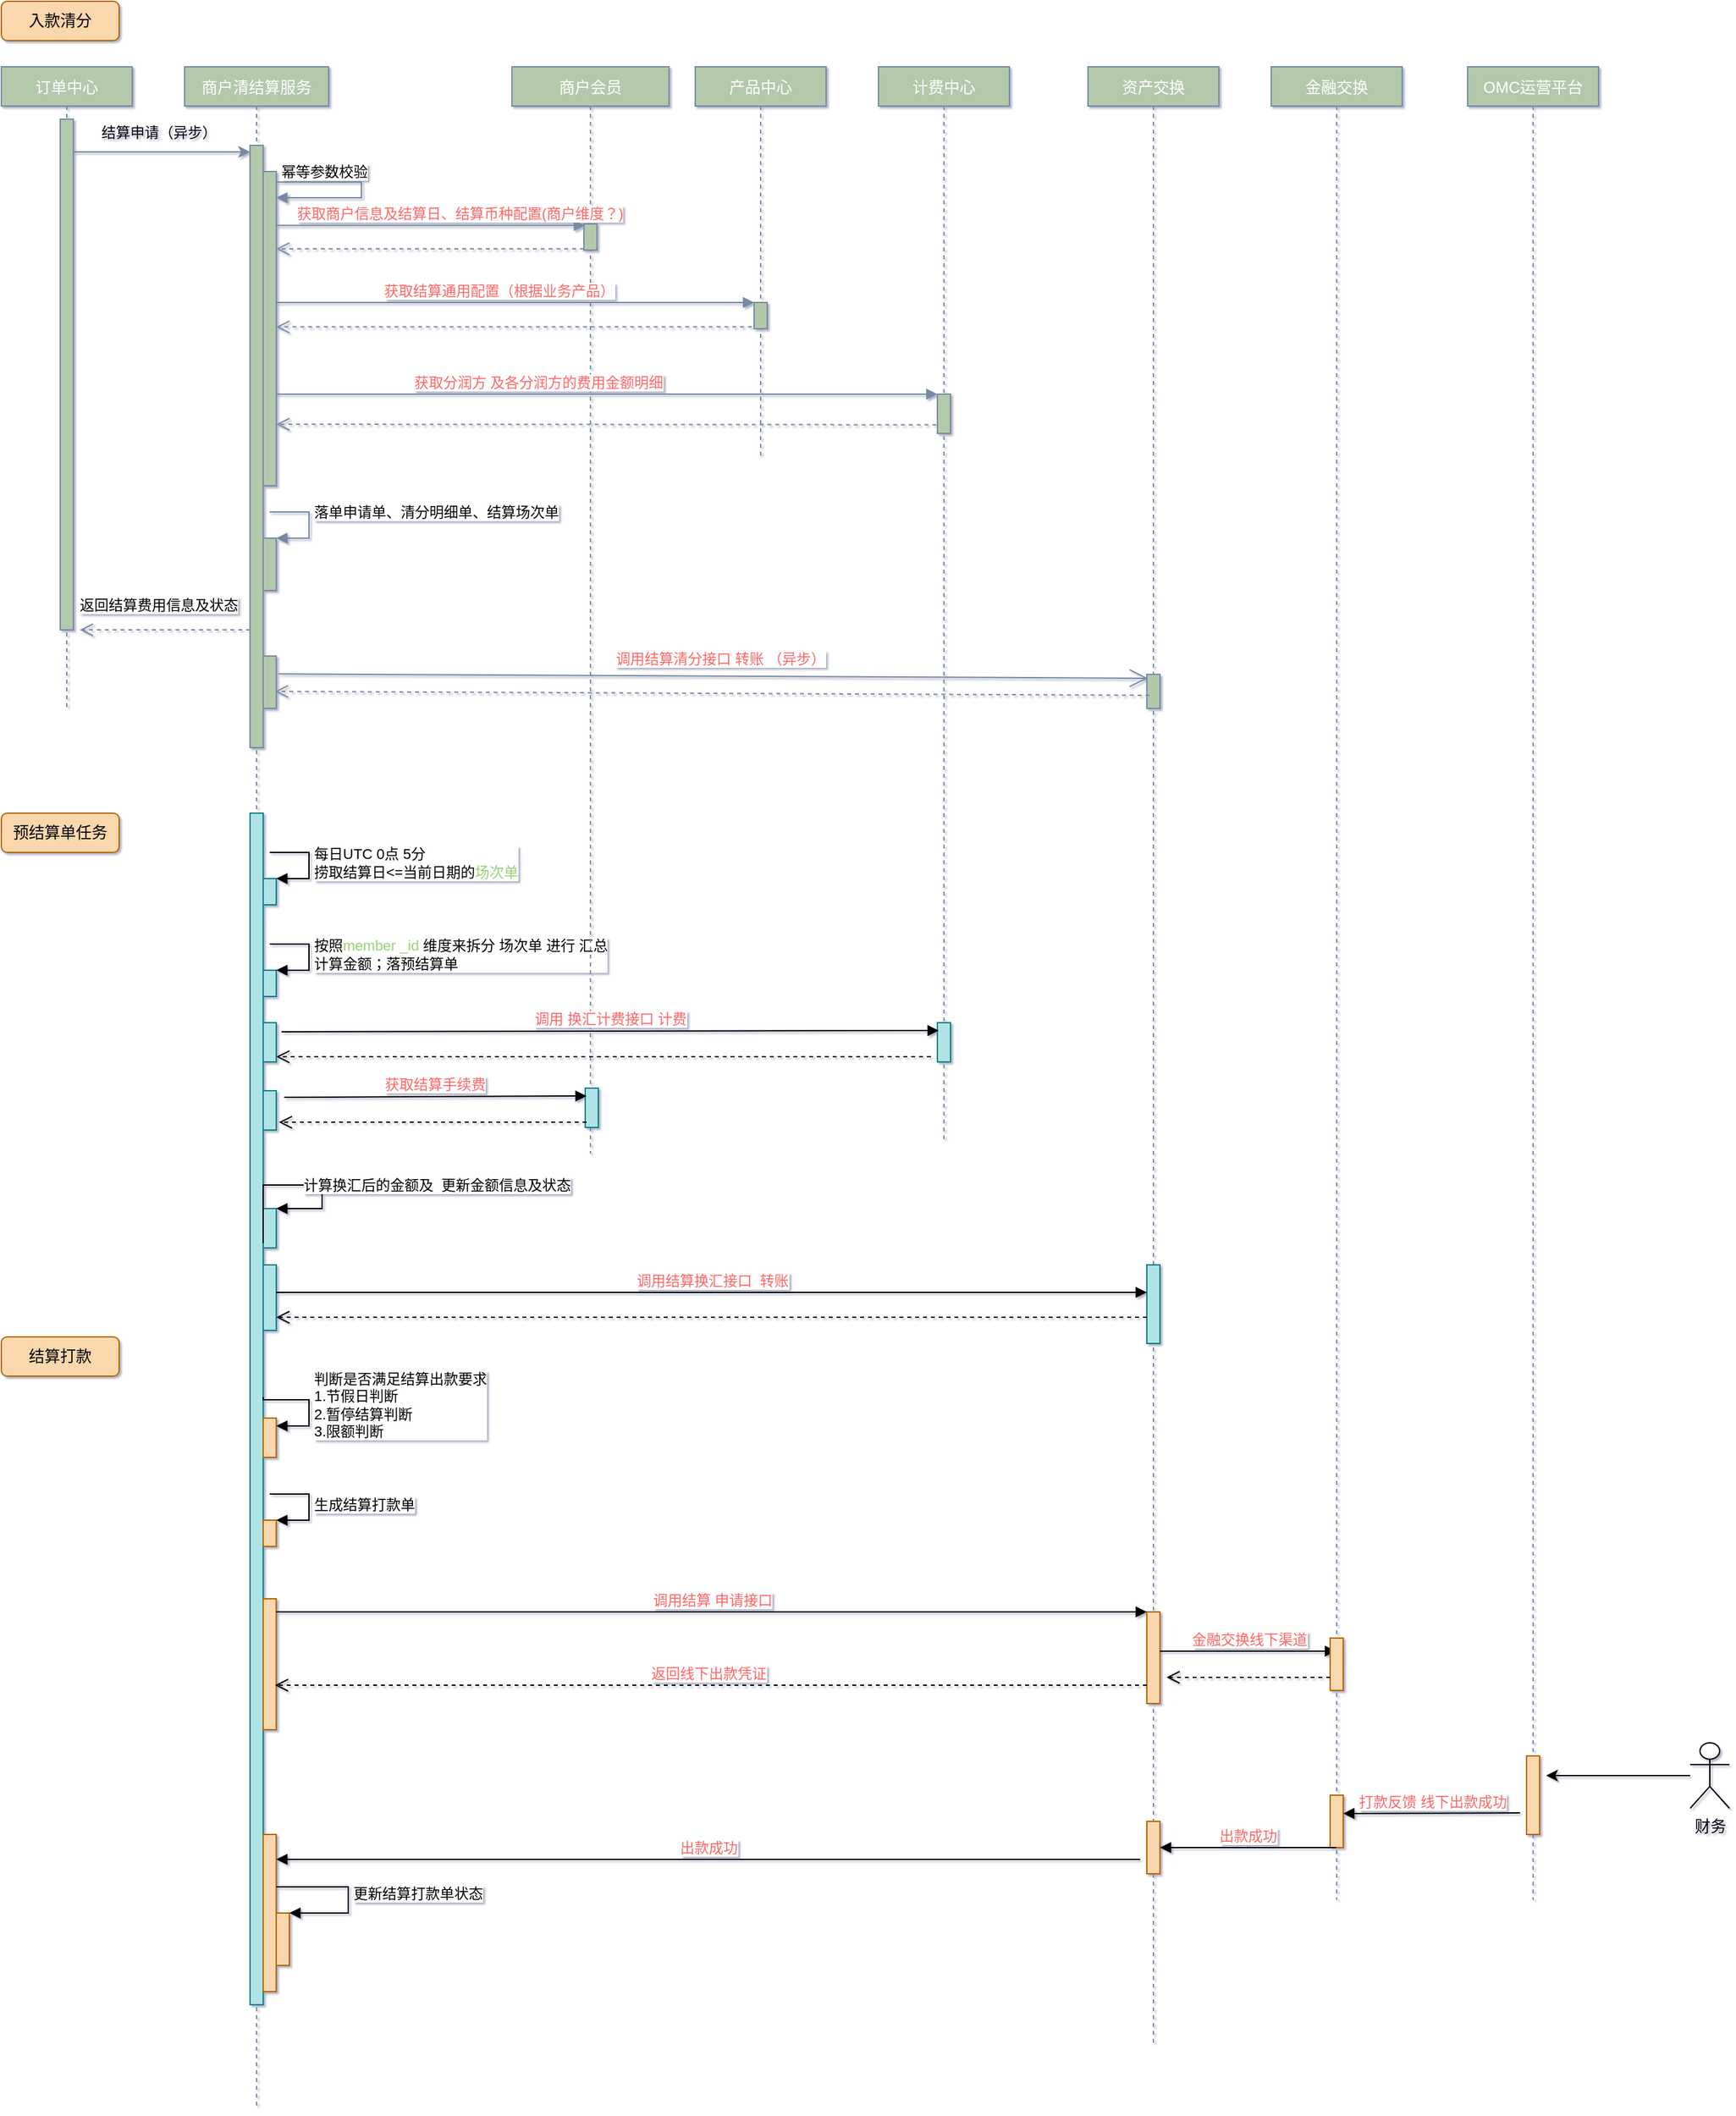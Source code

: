 <mxfile version="15.8.8" type="github">
  <diagram id="kgpKYQtTHZ0yAKxKKP6v" name="Page-1">
    <mxGraphModel dx="1422" dy="754" grid="1" gridSize="10" guides="1" tooltips="1" connect="1" arrows="1" fold="1" page="1" pageScale="1" pageWidth="850" pageHeight="1100" math="0" shadow="1">
      <root>
        <mxCell id="0" />
        <mxCell id="1" parent="0" />
        <mxCell id="3nuBFxr9cyL0pnOWT2aG-1" value="订单中心" style="shape=umlLifeline;perimeter=lifelinePerimeter;container=1;collapsible=0;recursiveResize=0;shadow=0;strokeWidth=1;fillColor=#B2C9AB;strokeColor=#788AA3;fontColor=#FFFFFF;rounded=0;size=30;" parent="1" vertex="1">
          <mxGeometry x="20" y="60" width="100" height="490" as="geometry" />
        </mxCell>
        <mxCell id="3nuBFxr9cyL0pnOWT2aG-2" value="" style="points=[];perimeter=orthogonalPerimeter;shadow=0;strokeWidth=1;fillColor=#B2C9AB;strokeColor=#788AA3;fontColor=#46495D;rounded=0;" parent="3nuBFxr9cyL0pnOWT2aG-1" vertex="1">
          <mxGeometry x="45" y="40" width="10" height="390" as="geometry" />
        </mxCell>
        <mxCell id="3nuBFxr9cyL0pnOWT2aG-5" value="商户清结算服务" style="shape=umlLifeline;perimeter=lifelinePerimeter;container=1;collapsible=0;recursiveResize=0;shadow=0;strokeWidth=1;fillColor=#B2C9AB;strokeColor=#788AA3;fontColor=#FFFFFF;rounded=0;size=30;" parent="1" vertex="1">
          <mxGeometry x="160" y="60" width="110" height="1560" as="geometry" />
        </mxCell>
        <mxCell id="3nuBFxr9cyL0pnOWT2aG-6" value="" style="points=[];perimeter=orthogonalPerimeter;shadow=0;strokeWidth=1;fillColor=#B2C9AB;strokeColor=#788AA3;fontColor=#46495D;rounded=0;" parent="3nuBFxr9cyL0pnOWT2aG-5" vertex="1">
          <mxGeometry x="50" y="60" width="10" height="460" as="geometry" />
        </mxCell>
        <mxCell id="3R4pQPPEvZektnw-kuWU-23" value="" style="html=1;points=[];perimeter=orthogonalPerimeter;fontSize=11;fontColor=#000000;strokeColor=#788AA3;fillColor=#B2C9AB;" parent="3nuBFxr9cyL0pnOWT2aG-5" vertex="1">
          <mxGeometry x="60" y="80" width="10" height="240" as="geometry" />
        </mxCell>
        <mxCell id="3R4pQPPEvZektnw-kuWU-24" value="幂等参数校验" style="edgeStyle=orthogonalEdgeStyle;html=1;align=left;spacingLeft=2;endArrow=block;rounded=0;fontSize=11;fontColor=#000000;strokeColor=#788AA3;fillColor=#B2C9AB;curved=0;exitX=1.003;exitY=0.207;exitDx=0;exitDy=0;exitPerimeter=0;" parent="3nuBFxr9cyL0pnOWT2aG-5" source="3R4pQPPEvZektnw-kuWU-23" target="3R4pQPPEvZektnw-kuWU-23" edge="1">
          <mxGeometry x="-0.546" y="8" relative="1" as="geometry">
            <mxPoint x="105" y="60" as="sourcePoint" />
            <Array as="points">
              <mxPoint x="135" y="88" />
              <mxPoint x="135" y="100" />
            </Array>
            <mxPoint as="offset" />
          </mxGeometry>
        </mxCell>
        <mxCell id="3R4pQPPEvZektnw-kuWU-55" value="" style="html=1;points=[];perimeter=orthogonalPerimeter;fontSize=11;fontColor=#000000;strokeColor=#788AA3;fillColor=#B2C9AB;" parent="3nuBFxr9cyL0pnOWT2aG-5" vertex="1">
          <mxGeometry x="60" y="360" width="10" height="40" as="geometry" />
        </mxCell>
        <mxCell id="3R4pQPPEvZektnw-kuWU-56" value="落单申请单、清分明细单、结算场次单" style="edgeStyle=orthogonalEdgeStyle;html=1;align=left;spacingLeft=2;endArrow=block;rounded=0;entryX=1;entryY=0;fontSize=11;fontColor=#000000;strokeColor=#788AA3;strokeWidth=1;fillColor=#B2C9AB;curved=0;jumpStyle=none;" parent="3nuBFxr9cyL0pnOWT2aG-5" target="3R4pQPPEvZektnw-kuWU-55" edge="1">
          <mxGeometry x="-0.2" relative="1" as="geometry">
            <mxPoint x="65" y="340" as="sourcePoint" />
            <Array as="points">
              <mxPoint x="95" y="340" />
            </Array>
            <mxPoint as="offset" />
          </mxGeometry>
        </mxCell>
        <mxCell id="3R4pQPPEvZektnw-kuWU-63" value="返回结算费用信息及状态" style="html=1;verticalAlign=bottom;endArrow=open;dashed=1;endSize=8;fontSize=11;fontColor=#000000;strokeColor=#788AA3;strokeWidth=1;fillColor=#B2C9AB;curved=0;jumpStyle=none;" parent="3nuBFxr9cyL0pnOWT2aG-5" edge="1">
          <mxGeometry x="0.077" y="-10" relative="1" as="geometry">
            <mxPoint x="50" y="430" as="sourcePoint" />
            <mxPoint x="-80" y="430" as="targetPoint" />
            <mxPoint as="offset" />
          </mxGeometry>
        </mxCell>
        <mxCell id="3R4pQPPEvZektnw-kuWU-64" value="" style="html=1;points=[];perimeter=orthogonalPerimeter;fontSize=11;fontColor=#000000;strokeColor=#788AA3;fillColor=#B2C9AB;" parent="3nuBFxr9cyL0pnOWT2aG-5" vertex="1">
          <mxGeometry x="60" y="450" width="10" height="40" as="geometry" />
        </mxCell>
        <mxCell id="f1Uz_l8zpaSuN-_0KSKf-5" value="" style="html=1;points=[];perimeter=orthogonalPerimeter;fillColor=#b0e3e6;strokeColor=#0e8088;" vertex="1" parent="3nuBFxr9cyL0pnOWT2aG-5">
          <mxGeometry x="50" y="570" width="10" height="910" as="geometry" />
        </mxCell>
        <mxCell id="f1Uz_l8zpaSuN-_0KSKf-6" value="" style="html=1;points=[];perimeter=orthogonalPerimeter;fillColor=#b0e3e6;strokeColor=#0e8088;" vertex="1" parent="3nuBFxr9cyL0pnOWT2aG-5">
          <mxGeometry x="60" y="620" width="10" height="20" as="geometry" />
        </mxCell>
        <mxCell id="f1Uz_l8zpaSuN-_0KSKf-7" value="每日UTC 0点 5分 &lt;br&gt;捞取结算日&amp;lt;=当前日期的&lt;font color=&quot;#97d077&quot;&gt;场次单&lt;/font&gt;" style="edgeStyle=orthogonalEdgeStyle;html=1;align=left;spacingLeft=2;endArrow=block;rounded=0;entryX=1;entryY=0;" edge="1" target="f1Uz_l8zpaSuN-_0KSKf-6" parent="3nuBFxr9cyL0pnOWT2aG-5">
          <mxGeometry relative="1" as="geometry">
            <mxPoint x="65" y="600" as="sourcePoint" />
            <Array as="points">
              <mxPoint x="95" y="600" />
            </Array>
          </mxGeometry>
        </mxCell>
        <mxCell id="f1Uz_l8zpaSuN-_0KSKf-10" value="" style="html=1;points=[];perimeter=orthogonalPerimeter;fillColor=#b0e3e6;strokeColor=#0e8088;" vertex="1" parent="3nuBFxr9cyL0pnOWT2aG-5">
          <mxGeometry x="60" y="690" width="10" height="20" as="geometry" />
        </mxCell>
        <mxCell id="f1Uz_l8zpaSuN-_0KSKf-11" value="&lt;font color=&quot;#000000&quot;&gt;按照&lt;/font&gt;&lt;font color=&quot;#97d077&quot;&gt;member _id&lt;/font&gt;&lt;font color=&quot;#000000&quot;&gt; 维度来拆分 场次单 进行 汇总&lt;br&gt;计算金额；落预结算单&lt;/font&gt;" style="edgeStyle=orthogonalEdgeStyle;html=1;align=left;spacingLeft=2;endArrow=block;rounded=0;entryX=1;entryY=0;fontColor=#FF6666;" edge="1" target="f1Uz_l8zpaSuN-_0KSKf-10" parent="3nuBFxr9cyL0pnOWT2aG-5">
          <mxGeometry relative="1" as="geometry">
            <mxPoint x="65" y="670" as="sourcePoint" />
            <Array as="points">
              <mxPoint x="95" y="670" />
            </Array>
          </mxGeometry>
        </mxCell>
        <mxCell id="f1Uz_l8zpaSuN-_0KSKf-12" value="" style="html=1;points=[];perimeter=orthogonalPerimeter;fillColor=#b0e3e6;strokeColor=#0e8088;" vertex="1" parent="3nuBFxr9cyL0pnOWT2aG-5">
          <mxGeometry x="60" y="915" width="10" height="50" as="geometry" />
        </mxCell>
        <mxCell id="f1Uz_l8zpaSuN-_0KSKf-17" value="" style="html=1;points=[];perimeter=orthogonalPerimeter;fillColor=#b0e3e6;strokeColor=#0e8088;" vertex="1" parent="3nuBFxr9cyL0pnOWT2aG-5">
          <mxGeometry x="60" y="872" width="10" height="30" as="geometry" />
        </mxCell>
        <mxCell id="f1Uz_l8zpaSuN-_0KSKf-18" value="&lt;font color=&quot;#000000&quot;&gt;计算换汇后的金额及&amp;nbsp; 更新金额信息及状态&lt;/font&gt;" style="edgeStyle=orthogonalEdgeStyle;html=1;align=left;spacingLeft=2;endArrow=block;rounded=0;entryX=1;entryY=0;fontColor=#97D077;exitX=1;exitY=0.741;exitDx=0;exitDy=0;exitPerimeter=0;" edge="1" target="f1Uz_l8zpaSuN-_0KSKf-17" parent="3nuBFxr9cyL0pnOWT2aG-5">
          <mxGeometry relative="1" as="geometry">
            <mxPoint x="60" y="898.4" as="sourcePoint" />
            <Array as="points">
              <mxPoint x="105" y="854" />
              <mxPoint x="105" y="872" />
            </Array>
          </mxGeometry>
        </mxCell>
        <mxCell id="f1Uz_l8zpaSuN-_0KSKf-20" value="" style="html=1;points=[];perimeter=orthogonalPerimeter;fillColor=#fad7ac;strokeColor=#b46504;" vertex="1" parent="3nuBFxr9cyL0pnOWT2aG-5">
          <mxGeometry x="60" y="1032" width="10" height="30" as="geometry" />
        </mxCell>
        <mxCell id="f1Uz_l8zpaSuN-_0KSKf-21" value="判断是否满足结算出款要求&lt;br&gt;1.节假日判断 &lt;br&gt;2.暂停结算判断 &lt;br&gt;3.限额判断" style="edgeStyle=orthogonalEdgeStyle;html=1;align=left;spacingLeft=2;endArrow=block;rounded=0;entryX=1;entryY=0;fontColor=#000000;exitX=1;exitY=0.795;exitDx=0;exitDy=0;exitPerimeter=0;" edge="1" parent="3nuBFxr9cyL0pnOWT2aG-5">
          <mxGeometry relative="1" as="geometry">
            <mxPoint x="60" y="1016" as="sourcePoint" />
            <Array as="points">
              <mxPoint x="60" y="1018" />
              <mxPoint x="95" y="1018" />
              <mxPoint x="95" y="1038" />
            </Array>
            <mxPoint x="70" y="1038" as="targetPoint" />
          </mxGeometry>
        </mxCell>
        <mxCell id="f1Uz_l8zpaSuN-_0KSKf-25" value="" style="html=1;points=[];perimeter=orthogonalPerimeter;fillColor=#b0e3e6;strokeColor=#0e8088;" vertex="1" parent="3nuBFxr9cyL0pnOWT2aG-5">
          <mxGeometry x="60" y="730" width="10" height="30" as="geometry" />
        </mxCell>
        <mxCell id="f1Uz_l8zpaSuN-_0KSKf-30" value="" style="html=1;points=[];perimeter=orthogonalPerimeter;fillColor=#fad7ac;strokeColor=#b46504;" vertex="1" parent="3nuBFxr9cyL0pnOWT2aG-5">
          <mxGeometry x="60" y="1110" width="10" height="20" as="geometry" />
        </mxCell>
        <mxCell id="f1Uz_l8zpaSuN-_0KSKf-31" value="生成结算打款单" style="edgeStyle=orthogonalEdgeStyle;html=1;align=left;spacingLeft=2;endArrow=block;rounded=0;entryX=1;entryY=0;fontColor=#000000;" edge="1" target="f1Uz_l8zpaSuN-_0KSKf-30" parent="3nuBFxr9cyL0pnOWT2aG-5">
          <mxGeometry relative="1" as="geometry">
            <mxPoint x="65" y="1090" as="sourcePoint" />
            <Array as="points">
              <mxPoint x="95" y="1090" />
            </Array>
          </mxGeometry>
        </mxCell>
        <mxCell id="f1Uz_l8zpaSuN-_0KSKf-35" value="" style="html=1;points=[];perimeter=orthogonalPerimeter;fillColor=#fad7ac;strokeColor=#b46504;" vertex="1" parent="3nuBFxr9cyL0pnOWT2aG-5">
          <mxGeometry x="60" y="1170" width="10" height="100" as="geometry" />
        </mxCell>
        <mxCell id="f1Uz_l8zpaSuN-_0KSKf-58" value="" style="html=1;points=[];perimeter=orthogonalPerimeter;fillColor=#fad7ac;strokeColor=#b46504;" vertex="1" parent="3nuBFxr9cyL0pnOWT2aG-5">
          <mxGeometry x="60" y="1350" width="10" height="120" as="geometry" />
        </mxCell>
        <mxCell id="f1Uz_l8zpaSuN-_0KSKf-61" value="" style="html=1;points=[];perimeter=orthogonalPerimeter;fillColor=#fad7ac;strokeColor=#b46504;" vertex="1" parent="3nuBFxr9cyL0pnOWT2aG-5">
          <mxGeometry x="70" y="1410" width="10" height="40" as="geometry" />
        </mxCell>
        <mxCell id="f1Uz_l8zpaSuN-_0KSKf-62" value="更新结算打款单状态" style="edgeStyle=orthogonalEdgeStyle;html=1;align=left;spacingLeft=2;endArrow=block;rounded=0;entryX=1;entryY=0;fontColor=#000000;" edge="1" target="f1Uz_l8zpaSuN-_0KSKf-61" parent="3nuBFxr9cyL0pnOWT2aG-5" source="f1Uz_l8zpaSuN-_0KSKf-58">
          <mxGeometry relative="1" as="geometry">
            <mxPoint x="95" y="1360" as="sourcePoint" />
            <Array as="points">
              <mxPoint x="125" y="1390" />
              <mxPoint x="125" y="1410" />
            </Array>
          </mxGeometry>
        </mxCell>
        <mxCell id="3R4pQPPEvZektnw-kuWU-1" value="计费中心" style="shape=umlLifeline;perimeter=lifelinePerimeter;container=1;collapsible=0;recursiveResize=0;shadow=0;strokeWidth=1;fillColor=#B2C9AB;strokeColor=#788AA3;fontColor=#FFFFFF;rounded=0;size=30;" parent="1" vertex="1">
          <mxGeometry x="690" y="60" width="100" height="820" as="geometry" />
        </mxCell>
        <mxCell id="3R4pQPPEvZektnw-kuWU-52" value="" style="html=1;points=[];perimeter=orthogonalPerimeter;fontSize=11;fontColor=#000000;strokeColor=#788AA3;fillColor=#B2C9AB;" parent="3R4pQPPEvZektnw-kuWU-1" vertex="1">
          <mxGeometry x="45" y="250" width="10" height="30" as="geometry" />
        </mxCell>
        <mxCell id="f1Uz_l8zpaSuN-_0KSKf-22" value="" style="html=1;points=[];perimeter=orthogonalPerimeter;fillColor=#b0e3e6;strokeColor=#0e8088;" vertex="1" parent="3R4pQPPEvZektnw-kuWU-1">
          <mxGeometry x="45" y="730" width="10" height="30" as="geometry" />
        </mxCell>
        <mxCell id="3R4pQPPEvZektnw-kuWU-9" value="资产交换" style="shape=umlLifeline;perimeter=lifelinePerimeter;container=1;collapsible=0;recursiveResize=0;shadow=0;strokeWidth=1;fillColor=#B2C9AB;strokeColor=#788AA3;fontColor=#FFFFFF;rounded=0;size=30;" parent="1" vertex="1">
          <mxGeometry x="850" y="60" width="100" height="1510" as="geometry" />
        </mxCell>
        <mxCell id="3R4pQPPEvZektnw-kuWU-57" value="" style="html=1;points=[];perimeter=orthogonalPerimeter;fontSize=11;fontColor=#000000;strokeColor=#788AA3;fillColor=#B2C9AB;" parent="3R4pQPPEvZektnw-kuWU-9" vertex="1">
          <mxGeometry x="45" y="464" width="10" height="26" as="geometry" />
        </mxCell>
        <mxCell id="f1Uz_l8zpaSuN-_0KSKf-8" value="" style="html=1;points=[];perimeter=orthogonalPerimeter;fillColor=#b0e3e6;strokeColor=#0e8088;" vertex="1" parent="3R4pQPPEvZektnw-kuWU-9">
          <mxGeometry x="45" y="915" width="10" height="60" as="geometry" />
        </mxCell>
        <mxCell id="f1Uz_l8zpaSuN-_0KSKf-16" value="" style="html=1;verticalAlign=bottom;endArrow=open;dashed=1;endSize=8;rounded=0;fontColor=#97D077;" edge="1" parent="3R4pQPPEvZektnw-kuWU-9" target="f1Uz_l8zpaSuN-_0KSKf-12">
          <mxGeometry relative="1" as="geometry">
            <mxPoint x="45" y="955" as="sourcePoint" />
            <mxPoint x="-35" y="955" as="targetPoint" />
          </mxGeometry>
        </mxCell>
        <mxCell id="f1Uz_l8zpaSuN-_0KSKf-32" value="" style="html=1;points=[];perimeter=orthogonalPerimeter;fillColor=#fad7ac;strokeColor=#b46504;" vertex="1" parent="3R4pQPPEvZektnw-kuWU-9">
          <mxGeometry x="45" y="1180" width="10" height="70" as="geometry" />
        </mxCell>
        <mxCell id="f1Uz_l8zpaSuN-_0KSKf-47" value="&lt;font color=&quot;#ff6666&quot;&gt;金融交换线下渠道&lt;/font&gt;" style="html=1;verticalAlign=bottom;endArrow=block;rounded=0;fontColor=#000000;" edge="1" parent="3R4pQPPEvZektnw-kuWU-9" target="f1Uz_l8zpaSuN-_0KSKf-38">
          <mxGeometry width="80" relative="1" as="geometry">
            <mxPoint x="55" y="1210" as="sourcePoint" />
            <mxPoint x="135" y="1210" as="targetPoint" />
            <mxPoint as="offset" />
          </mxGeometry>
        </mxCell>
        <mxCell id="f1Uz_l8zpaSuN-_0KSKf-56" value="" style="html=1;points=[];perimeter=orthogonalPerimeter;fillColor=#fad7ac;strokeColor=#b46504;" vertex="1" parent="3R4pQPPEvZektnw-kuWU-9">
          <mxGeometry x="45" y="1340" width="10" height="40" as="geometry" />
        </mxCell>
        <mxCell id="3R4pQPPEvZektnw-kuWU-11" value="商户会员" style="shape=umlLifeline;perimeter=lifelinePerimeter;container=1;collapsible=0;recursiveResize=0;shadow=0;strokeWidth=1;fillColor=#B2C9AB;strokeColor=#788AA3;fontColor=#FFFFFF;rounded=0;size=30;" parent="1" vertex="1">
          <mxGeometry x="410" y="60" width="120" height="830" as="geometry" />
        </mxCell>
        <mxCell id="3R4pQPPEvZektnw-kuWU-43" value="" style="html=1;points=[];perimeter=orthogonalPerimeter;fontSize=11;fontColor=#000000;strokeColor=#788AA3;fillColor=#B2C9AB;" parent="3R4pQPPEvZektnw-kuWU-11" vertex="1">
          <mxGeometry x="55" y="120" width="10" height="20" as="geometry" />
        </mxCell>
        <mxCell id="3R4pQPPEvZektnw-kuWU-19" value="" style="endArrow=classic;html=1;fontColor=#FFFFFF;strokeColor=#788AA3;fillColor=#B2C9AB;curved=0;" parent="1" source="3nuBFxr9cyL0pnOWT2aG-2" target="3nuBFxr9cyL0pnOWT2aG-6" edge="1">
          <mxGeometry width="50" height="50" relative="1" as="geometry">
            <mxPoint x="380" y="190" as="sourcePoint" />
            <mxPoint x="430" y="140" as="targetPoint" />
            <Array as="points">
              <mxPoint x="160" y="125" />
            </Array>
          </mxGeometry>
        </mxCell>
        <mxCell id="3R4pQPPEvZektnw-kuWU-20" value="&lt;font color=&quot;#000000&quot;&gt;&lt;font style=&quot;font-size: 11px ; line-height: 0.8&quot;&gt;结算申请（异步）&lt;/font&gt;&lt;br&gt;&lt;/font&gt;" style="text;html=1;resizable=0;autosize=1;align=center;verticalAlign=middle;points=[];fillColor=none;strokeColor=none;rounded=0;fontColor=#FFFFFF;" parent="1" vertex="1">
          <mxGeometry x="85" y="100" width="110" height="20" as="geometry" />
        </mxCell>
        <mxCell id="3R4pQPPEvZektnw-kuWU-44" value="&lt;font color=&quot;#ff6666&quot;&gt;获取商户信息及结算日、结算币种配置(商户维度？)&lt;/font&gt;" style="html=1;verticalAlign=bottom;endArrow=block;fontSize=11;fontColor=#000000;strokeColor=#788AA3;fillColor=#B2C9AB;curved=0;entryX=0.083;entryY=0.058;entryDx=0;entryDy=0;entryPerimeter=0;strokeWidth=1;jumpStyle=none;" parent="1" source="3R4pQPPEvZektnw-kuWU-23" target="3R4pQPPEvZektnw-kuWU-43" edge="1">
          <mxGeometry x="0.187" relative="1" as="geometry">
            <mxPoint x="230" y="180" as="sourcePoint" />
            <mxPoint x="750" y="180" as="targetPoint" />
            <Array as="points" />
            <mxPoint as="offset" />
          </mxGeometry>
        </mxCell>
        <mxCell id="3R4pQPPEvZektnw-kuWU-45" value="" style="html=1;verticalAlign=bottom;endArrow=open;dashed=1;endSize=8;exitX=0;exitY=0.95;fontSize=11;fontColor=#000000;strokeColor=#788AA3;fillColor=#B2C9AB;curved=0;" parent="1" source="3R4pQPPEvZektnw-kuWU-43" target="3R4pQPPEvZektnw-kuWU-23" edge="1">
          <mxGeometry x="0.276" y="-1" relative="1" as="geometry">
            <mxPoint x="230" y="209" as="targetPoint" />
            <mxPoint as="offset" />
          </mxGeometry>
        </mxCell>
        <mxCell id="3R4pQPPEvZektnw-kuWU-50" value="产品中心" style="shape=umlLifeline;perimeter=lifelinePerimeter;container=1;collapsible=0;recursiveResize=0;shadow=0;strokeWidth=1;fillColor=#B2C9AB;strokeColor=#788AA3;fontColor=#FFFFFF;rounded=0;size=30;" parent="1" vertex="1">
          <mxGeometry x="550" y="60" width="100" height="300" as="geometry" />
        </mxCell>
        <mxCell id="3R4pQPPEvZektnw-kuWU-47" value="" style="html=1;points=[];perimeter=orthogonalPerimeter;fontSize=11;fontColor=#000000;strokeColor=#788AA3;fillColor=#B2C9AB;" parent="3R4pQPPEvZektnw-kuWU-50" vertex="1">
          <mxGeometry x="45" y="180" width="10" height="20" as="geometry" />
        </mxCell>
        <mxCell id="3R4pQPPEvZektnw-kuWU-48" value="&lt;font color=&quot;#ff6666&quot;&gt;获取结算通用配置（根据&lt;/font&gt;&lt;span style=&quot;color: rgb(255 , 102 , 102)&quot;&gt;业务产品&lt;/span&gt;&lt;font color=&quot;#ff6666&quot;&gt;）&lt;/font&gt;" style="html=1;verticalAlign=bottom;endArrow=block;entryX=0;entryY=0;fontSize=11;fontColor=#000000;strokeColor=#788AA3;fillColor=#B2C9AB;curved=0;jumpStyle=none;" parent="1" edge="1">
          <mxGeometry x="-0.069" relative="1" as="geometry">
            <mxPoint x="230" y="240" as="sourcePoint" />
            <mxPoint as="offset" />
            <mxPoint x="595" y="240" as="targetPoint" />
          </mxGeometry>
        </mxCell>
        <mxCell id="3R4pQPPEvZektnw-kuWU-49" value="" style="html=1;verticalAlign=bottom;endArrow=open;dashed=1;endSize=8;fontSize=11;fontColor=#000000;strokeColor=#788AA3;fillColor=#B2C9AB;curved=0;exitX=-0.167;exitY=0.933;exitDx=0;exitDy=0;exitPerimeter=0;" parent="1" source="3R4pQPPEvZektnw-kuWU-47" target="3R4pQPPEvZektnw-kuWU-23" edge="1">
          <mxGeometry x="0.122" y="32" relative="1" as="geometry">
            <mxPoint x="390" y="316" as="targetPoint" />
            <mxPoint as="offset" />
          </mxGeometry>
        </mxCell>
        <mxCell id="3R4pQPPEvZektnw-kuWU-53" value="&lt;font color=&quot;#ff6666&quot;&gt;获取分润方 及各分润方的费用金额明细&lt;/font&gt;" style="html=1;verticalAlign=bottom;endArrow=block;entryX=0;entryY=0;fontSize=11;fontColor=#000000;strokeColor=#788AA3;strokeWidth=1;fillColor=#B2C9AB;curved=0;jumpStyle=none;" parent="1" target="3R4pQPPEvZektnw-kuWU-52" edge="1">
          <mxGeometry x="-0.208" relative="1" as="geometry">
            <mxPoint x="230" y="310" as="sourcePoint" />
            <mxPoint as="offset" />
          </mxGeometry>
        </mxCell>
        <mxCell id="3R4pQPPEvZektnw-kuWU-54" value="" style="html=1;verticalAlign=bottom;endArrow=open;dashed=1;endSize=8;fontSize=11;fontColor=#000000;strokeColor=#788AA3;strokeWidth=1;fillColor=#B2C9AB;curved=0;jumpStyle=none;exitX=-0.083;exitY=0.779;exitDx=0;exitDy=0;exitPerimeter=0;" parent="1" source="3R4pQPPEvZektnw-kuWU-52" edge="1">
          <mxGeometry relative="1" as="geometry">
            <mxPoint x="230" y="333" as="targetPoint" />
          </mxGeometry>
        </mxCell>
        <mxCell id="3R4pQPPEvZektnw-kuWU-59" value="&lt;font color=&quot;#ff6666&quot;&gt;调用结算清分接口 转账 （异步）&lt;/font&gt;" style="html=1;verticalAlign=bottom;endArrow=open;dashed=1;endSize=8;fontSize=11;fontColor=#000000;strokeColor=#788AA3;strokeWidth=1;fillColor=#B2C9AB;curved=0;jumpStyle=none;entryX=0.9;entryY=0.675;entryDx=0;entryDy=0;entryPerimeter=0;exitX=0.2;exitY=0.615;exitDx=0;exitDy=0;exitPerimeter=0;" parent="1" target="3R4pQPPEvZektnw-kuWU-64" edge="1" source="3R4pQPPEvZektnw-kuWU-57">
          <mxGeometry x="-0.016" y="-18" relative="1" as="geometry">
            <mxPoint x="230" y="509" as="targetPoint" />
            <mxPoint x="890" y="530" as="sourcePoint" />
            <mxPoint as="offset" />
          </mxGeometry>
        </mxCell>
        <mxCell id="3R4pQPPEvZektnw-kuWU-62" value="" style="endArrow=open;endFill=1;endSize=12;html=1;fontSize=11;fontColor=#000000;strokeColor=#788AA3;strokeWidth=1;fillColor=#B2C9AB;curved=0;jumpStyle=none;exitX=1.167;exitY=0.342;exitDx=0;exitDy=0;exitPerimeter=0;entryX=0.083;entryY=0.115;entryDx=0;entryDy=0;entryPerimeter=0;" parent="1" source="3R4pQPPEvZektnw-kuWU-64" target="3R4pQPPEvZektnw-kuWU-57" edge="1">
          <mxGeometry width="160" relative="1" as="geometry">
            <mxPoint x="230" y="490" as="sourcePoint" />
            <mxPoint x="890" y="490" as="targetPoint" />
            <Array as="points" />
          </mxGeometry>
        </mxCell>
        <mxCell id="f1Uz_l8zpaSuN-_0KSKf-9" value="调用结算换汇接口&amp;nbsp; 转账" style="html=1;verticalAlign=bottom;startArrow=none;endArrow=block;rounded=0;fontColor=#FF6666;startFill=0;entryX=0;entryY=0.35;entryDx=0;entryDy=0;entryPerimeter=0;" edge="1" target="f1Uz_l8zpaSuN-_0KSKf-8" parent="1" source="f1Uz_l8zpaSuN-_0KSKf-12">
          <mxGeometry relative="1" as="geometry">
            <mxPoint x="320" y="995" as="sourcePoint" />
          </mxGeometry>
        </mxCell>
        <mxCell id="f1Uz_l8zpaSuN-_0KSKf-14" value="预结算单任务" style="rounded=1;whiteSpace=wrap;html=1;fillColor=#fad7ac;strokeColor=#b46504;" vertex="1" parent="1">
          <mxGeometry x="20" y="630" width="90" height="30" as="geometry" />
        </mxCell>
        <mxCell id="f1Uz_l8zpaSuN-_0KSKf-15" value="入款清分" style="rounded=1;whiteSpace=wrap;html=1;fillColor=#fad7ac;strokeColor=#b46504;" vertex="1" parent="1">
          <mxGeometry x="20" y="10" width="90" height="30" as="geometry" />
        </mxCell>
        <mxCell id="f1Uz_l8zpaSuN-_0KSKf-23" value="&lt;font color=&quot;#ff6666&quot;&gt;调用 换汇计费接口 计费&lt;/font&gt;" style="html=1;verticalAlign=bottom;endArrow=block;entryX=0.1;entryY=0.2;rounded=0;fontColor=#000000;exitX=1.4;exitY=0.233;exitDx=0;exitDy=0;exitPerimeter=0;entryDx=0;entryDy=0;entryPerimeter=0;" edge="1" target="f1Uz_l8zpaSuN-_0KSKf-22" parent="1" source="f1Uz_l8zpaSuN-_0KSKf-25">
          <mxGeometry relative="1" as="geometry">
            <mxPoint x="460" y="780" as="sourcePoint" />
          </mxGeometry>
        </mxCell>
        <mxCell id="f1Uz_l8zpaSuN-_0KSKf-24" value="" style="html=1;verticalAlign=bottom;endArrow=open;dashed=1;endSize=8;rounded=0;fontColor=#000000;entryX=1;entryY=0.867;entryDx=0;entryDy=0;entryPerimeter=0;" edge="1" parent="1" target="f1Uz_l8zpaSuN-_0KSKf-25">
          <mxGeometry relative="1" as="geometry">
            <mxPoint x="665" y="799" as="targetPoint" />
            <mxPoint x="730" y="816" as="sourcePoint" />
          </mxGeometry>
        </mxCell>
        <mxCell id="f1Uz_l8zpaSuN-_0KSKf-26" value="" style="html=1;points=[];perimeter=orthogonalPerimeter;fillColor=#b0e3e6;strokeColor=#0e8088;" vertex="1" parent="1">
          <mxGeometry x="466" y="840" width="10" height="30" as="geometry" />
        </mxCell>
        <mxCell id="f1Uz_l8zpaSuN-_0KSKf-27" value="&lt;font color=&quot;#ff6666&quot;&gt;获取结算手续费&lt;/font&gt;" style="html=1;verticalAlign=bottom;endArrow=block;entryX=0.1;entryY=0.2;rounded=0;fontColor=#000000;exitX=1.4;exitY=0.233;exitDx=0;exitDy=0;exitPerimeter=0;entryDx=0;entryDy=0;entryPerimeter=0;" edge="1" parent="1" target="f1Uz_l8zpaSuN-_0KSKf-26">
          <mxGeometry relative="1" as="geometry">
            <mxPoint x="236" y="846.99" as="sourcePoint" />
          </mxGeometry>
        </mxCell>
        <mxCell id="f1Uz_l8zpaSuN-_0KSKf-28" value="" style="html=1;verticalAlign=bottom;endArrow=open;dashed=1;endSize=8;rounded=0;fontColor=#000000;entryX=1;entryY=0.867;entryDx=0;entryDy=0;entryPerimeter=0;exitX=0.1;exitY=0.867;exitDx=0;exitDy=0;exitPerimeter=0;" edge="1" parent="1" source="f1Uz_l8zpaSuN-_0KSKf-26">
          <mxGeometry relative="1" as="geometry">
            <mxPoint x="232" y="866.01" as="targetPoint" />
            <mxPoint x="732" y="866" as="sourcePoint" />
          </mxGeometry>
        </mxCell>
        <mxCell id="f1Uz_l8zpaSuN-_0KSKf-29" value="" style="html=1;points=[];perimeter=orthogonalPerimeter;fillColor=#b0e3e6;strokeColor=#0e8088;" vertex="1" parent="1">
          <mxGeometry x="220" y="842" width="10" height="30" as="geometry" />
        </mxCell>
        <mxCell id="f1Uz_l8zpaSuN-_0KSKf-33" value="&lt;font color=&quot;#ff6666&quot;&gt;调用结算 申请接口&lt;/font&gt;" style="html=1;verticalAlign=bottom;endArrow=block;entryX=0;entryY=0;rounded=0;fontColor=#000000;" edge="1" target="f1Uz_l8zpaSuN-_0KSKf-32" parent="1">
          <mxGeometry relative="1" as="geometry">
            <mxPoint x="230" y="1240" as="sourcePoint" />
          </mxGeometry>
        </mxCell>
        <mxCell id="f1Uz_l8zpaSuN-_0KSKf-34" value="&lt;font color=&quot;#ff6666&quot;&gt;返回线下出款凭证&lt;/font&gt;" style="html=1;verticalAlign=bottom;endArrow=open;dashed=1;endSize=8;exitX=0;exitY=0.8;rounded=0;fontColor=#000000;exitDx=0;exitDy=0;exitPerimeter=0;entryX=0.9;entryY=0.66;entryDx=0;entryDy=0;entryPerimeter=0;" edge="1" source="f1Uz_l8zpaSuN-_0KSKf-32" parent="1" target="f1Uz_l8zpaSuN-_0KSKf-35">
          <mxGeometry x="0.007" relative="1" as="geometry">
            <mxPoint x="230" y="1304" as="targetPoint" />
            <mxPoint as="offset" />
          </mxGeometry>
        </mxCell>
        <mxCell id="f1Uz_l8zpaSuN-_0KSKf-37" value="结算打款" style="rounded=1;whiteSpace=wrap;html=1;fillColor=#fad7ac;strokeColor=#b46504;" vertex="1" parent="1">
          <mxGeometry x="20" y="1030" width="90" height="30" as="geometry" />
        </mxCell>
        <mxCell id="f1Uz_l8zpaSuN-_0KSKf-38" value="金融交换" style="shape=umlLifeline;perimeter=lifelinePerimeter;container=1;collapsible=0;recursiveResize=0;shadow=0;strokeWidth=1;fillColor=#B2C9AB;strokeColor=#788AA3;fontColor=#FFFFFF;rounded=0;size=30;" vertex="1" parent="1">
          <mxGeometry x="990" y="60" width="100" height="1400" as="geometry" />
        </mxCell>
        <mxCell id="f1Uz_l8zpaSuN-_0KSKf-45" value="" style="html=1;points=[];perimeter=orthogonalPerimeter;fillColor=#fad7ac;strokeColor=#b46504;" vertex="1" parent="f1Uz_l8zpaSuN-_0KSKf-38">
          <mxGeometry x="45" y="1200" width="10" height="40" as="geometry" />
        </mxCell>
        <mxCell id="f1Uz_l8zpaSuN-_0KSKf-48" value="" style="html=1;verticalAlign=bottom;endArrow=open;dashed=1;endSize=8;rounded=0;fontColor=#000000;" edge="1" parent="f1Uz_l8zpaSuN-_0KSKf-38">
          <mxGeometry relative="1" as="geometry">
            <mxPoint x="45" y="1230" as="sourcePoint" />
            <mxPoint x="-80" y="1230" as="targetPoint" />
          </mxGeometry>
        </mxCell>
        <mxCell id="f1Uz_l8zpaSuN-_0KSKf-54" value="" style="html=1;points=[];perimeter=orthogonalPerimeter;fillColor=#fad7ac;strokeColor=#b46504;" vertex="1" parent="f1Uz_l8zpaSuN-_0KSKf-38">
          <mxGeometry x="45" y="1320" width="10" height="40" as="geometry" />
        </mxCell>
        <mxCell id="f1Uz_l8zpaSuN-_0KSKf-55" value="&lt;font color=&quot;#ff6666&quot;&gt;打款反馈 线下出款成功&lt;/font&gt;" style="html=1;verticalAlign=bottom;endArrow=block;rounded=0;fontColor=#000000;" edge="1" parent="f1Uz_l8zpaSuN-_0KSKf-38">
          <mxGeometry width="80" relative="1" as="geometry">
            <mxPoint x="190" y="1333.5" as="sourcePoint" />
            <mxPoint x="55" y="1334" as="targetPoint" />
          </mxGeometry>
        </mxCell>
        <mxCell id="f1Uz_l8zpaSuN-_0KSKf-57" value="&lt;font color=&quot;#ff6666&quot;&gt;出款成功&lt;/font&gt;" style="html=1;verticalAlign=bottom;endArrow=block;rounded=0;fontColor=#000000;" edge="1" parent="f1Uz_l8zpaSuN-_0KSKf-38" source="f1Uz_l8zpaSuN-_0KSKf-38">
          <mxGeometry width="80" relative="1" as="geometry">
            <mxPoint x="4.5" y="1360" as="sourcePoint" />
            <mxPoint x="-85" y="1360" as="targetPoint" />
          </mxGeometry>
        </mxCell>
        <mxCell id="f1Uz_l8zpaSuN-_0KSKf-43" value="OMC运营平台" style="shape=umlLifeline;perimeter=lifelinePerimeter;container=1;collapsible=0;recursiveResize=0;shadow=0;strokeWidth=1;fillColor=#B2C9AB;strokeColor=#788AA3;fontColor=#FFFFFF;rounded=0;size=30;" vertex="1" parent="1">
          <mxGeometry x="1140" y="60" width="100" height="1400" as="geometry" />
        </mxCell>
        <mxCell id="f1Uz_l8zpaSuN-_0KSKf-52" value="" style="html=1;points=[];perimeter=orthogonalPerimeter;fillColor=#fad7ac;strokeColor=#b46504;" vertex="1" parent="f1Uz_l8zpaSuN-_0KSKf-43">
          <mxGeometry x="45" y="1290" width="10" height="60" as="geometry" />
        </mxCell>
        <mxCell id="f1Uz_l8zpaSuN-_0KSKf-53" style="edgeStyle=orthogonalEdgeStyle;rounded=0;orthogonalLoop=1;jettySize=auto;html=1;fontColor=#000000;startArrow=none;startFill=0;" edge="1" parent="1" source="f1Uz_l8zpaSuN-_0KSKf-49">
          <mxGeometry relative="1" as="geometry">
            <mxPoint x="1200" y="1365" as="targetPoint" />
          </mxGeometry>
        </mxCell>
        <mxCell id="f1Uz_l8zpaSuN-_0KSKf-49" value="财务" style="shape=umlActor;verticalLabelPosition=bottom;verticalAlign=top;html=1;fontColor=#000000;" vertex="1" parent="1">
          <mxGeometry x="1310" y="1340" width="30" height="50" as="geometry" />
        </mxCell>
        <mxCell id="f1Uz_l8zpaSuN-_0KSKf-59" value="&lt;font color=&quot;#ff6666&quot;&gt;出款成功&lt;/font&gt;" style="html=1;verticalAlign=bottom;endArrow=block;entryX=1;entryY=0;rounded=0;fontColor=#000000;" edge="1" parent="1">
          <mxGeometry relative="1" as="geometry">
            <mxPoint x="890" y="1429" as="sourcePoint" />
            <mxPoint x="230" y="1429" as="targetPoint" />
          </mxGeometry>
        </mxCell>
      </root>
    </mxGraphModel>
  </diagram>
</mxfile>
